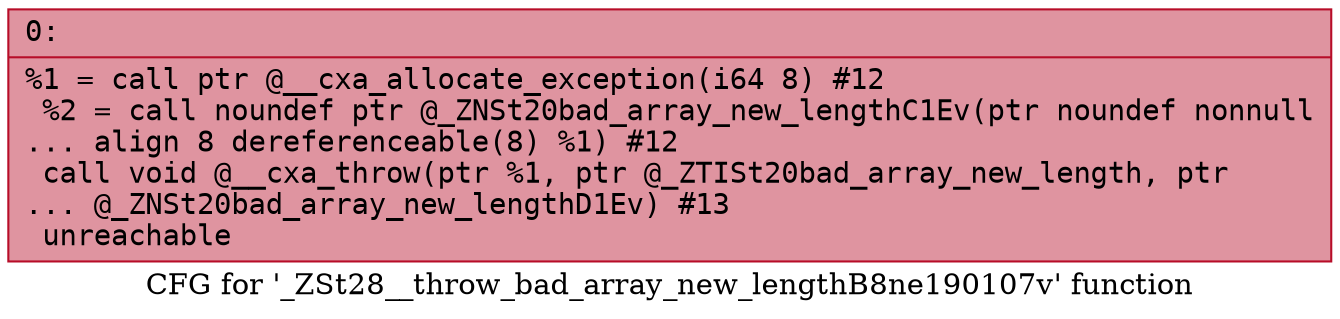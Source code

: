 digraph "CFG for '_ZSt28__throw_bad_array_new_lengthB8ne190107v' function" {
	label="CFG for '_ZSt28__throw_bad_array_new_lengthB8ne190107v' function";

	Node0x600001762210 [shape=record,color="#b70d28ff", style=filled, fillcolor="#b70d2870" fontname="Courier",label="{0:\l|  %1 = call ptr @__cxa_allocate_exception(i64 8) #12\l  %2 = call noundef ptr @_ZNSt20bad_array_new_lengthC1Ev(ptr noundef nonnull\l... align 8 dereferenceable(8) %1) #12\l  call void @__cxa_throw(ptr %1, ptr @_ZTISt20bad_array_new_length, ptr\l... @_ZNSt20bad_array_new_lengthD1Ev) #13\l  unreachable\l}"];
}
